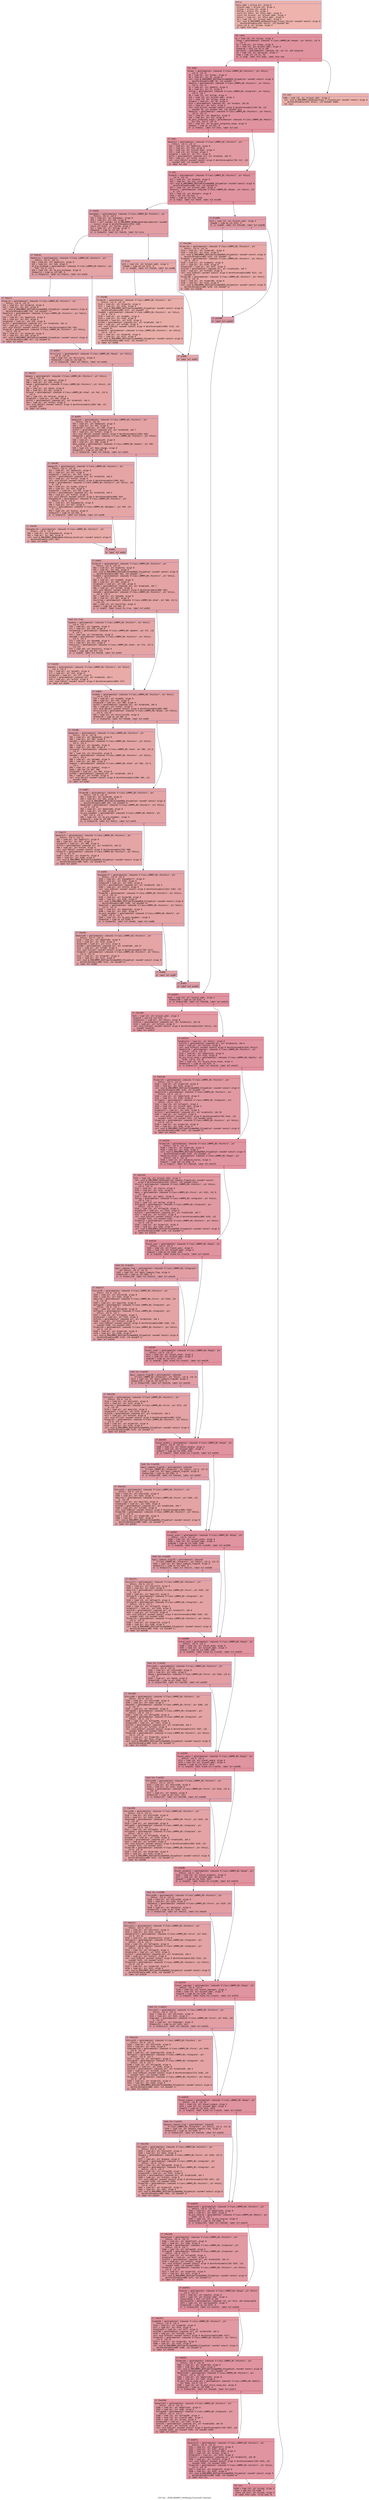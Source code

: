 digraph "CFG for '_ZN9LAMMPS_NS5Respa7recurseEi' function" {
	label="CFG for '_ZN9LAMMPS_NS5Respa7recurseEi' function";

	Node0x55d0c5588780 [shape=record,color="#3d50c3ff", style=filled, fillcolor="#d6524470" fontname="Courier",label="{entry:\l|  %this.addr = alloca ptr, align 8\l  %ilevel.addr = alloca i32, align 4\l  %iloop = alloca i32, align 4\l  %nflag = alloca i32, align 4\l  store ptr %this, ptr %this.addr, align 8\l  store i32 %ilevel, ptr %ilevel.addr, align 4\l  %this1 = load ptr, ptr %this.addr, align 8\l  %0 = load i32, ptr %ilevel.addr, align 4\l  call void @_ZN9LAMMPS_NS5Respa13copy_flevel_fEi(ptr noundef nonnull align 8\l... dereferenceable(424) %this1, i32 noundef %0)\l  store i32 0, ptr %iloop, align 4\l  br label %for.cond\l}"];
	Node0x55d0c5588780 -> Node0x55d0c5588e50[tooltip="entry -> for.cond\nProbability 100.00%" ];
	Node0x55d0c5588e50 [shape=record,color="#b70d28ff", style=filled, fillcolor="#b70d2870" fontname="Courier",label="{for.cond:\l|  %1 = load i32, ptr %iloop, align 4\l  %loop = getelementptr inbounds %\"class.LAMMPS_NS::Respa\", ptr %this1, i32 0,\l... i32 3\l  %2 = load ptr, ptr %loop, align 8\l  %3 = load i32, ptr %ilevel.addr, align 4\l  %idxprom = sext i32 %3 to i64\l  %arrayidx = getelementptr inbounds i32, ptr %2, i64 %idxprom\l  %4 = load i32, ptr %arrayidx, align 4\l  %cmp = icmp slt i32 %1, %4\l  br i1 %cmp, label %for.body, label %for.end\l|{<s0>T|<s1>F}}"];
	Node0x55d0c5588e50:s0 -> Node0x55d0c55894a0[tooltip="for.cond -> for.body\nProbability 96.88%" ];
	Node0x55d0c5588e50:s1 -> Node0x55d0c5589520[tooltip="for.cond -> for.end\nProbability 3.12%" ];
	Node0x55d0c55894a0 [shape=record,color="#b70d28ff", style=filled, fillcolor="#b70d2870" fontname="Courier",label="{for.body:\l|  %timer = getelementptr inbounds %\"class.LAMMPS_NS::Pointers\", ptr %this1,\l... i32 0, i32 15\l  %5 = load ptr, ptr %timer, align 8\l  %6 = load ptr, ptr %5, align 8\l  call void @_ZN9LAMMPS_NS5Timer5stampENS0_5ttypeE(ptr noundef nonnull align 8\l... dereferenceable(488) %6, i32 noundef -1)\l  %modify = getelementptr inbounds %\"class.LAMMPS_NS::Pointers\", ptr %this1,\l... i32 0, i32 12\l  %7 = load ptr, ptr %modify, align 8\l  %8 = load ptr, ptr %7, align 8\l  %vflag = getelementptr inbounds %\"class.LAMMPS_NS::Integrate\", ptr %this1,\l... i32 0, i32 2\l  %9 = load i32, ptr %vflag, align 4\l  %10 = load i32, ptr %ilevel.addr, align 4\l  %11 = load i32, ptr %iloop, align 4\l  %vtable = load ptr, ptr %8, align 8\l  %vfn = getelementptr inbounds ptr, ptr %vtable, i64 26\l  %12 = load ptr, ptr %vfn, align 8\l  call void %12(ptr noundef nonnull align 8 dereferenceable(720) %8, i32\l... noundef %9, i32 noundef %10, i32 noundef %11)\l  %modify2 = getelementptr inbounds %\"class.LAMMPS_NS::Pointers\", ptr %this1,\l... i32 0, i32 12\l  %13 = load ptr, ptr %modify2, align 8\l  %14 = load ptr, ptr %13, align 8\l  %n_post_integrate_respa = getelementptr inbounds %\"class.LAMMPS_NS::Modify\",\l... ptr %14, i32 0, i32 15\l  %15 = load i32, ptr %n_post_integrate_respa, align 8\l  %tobool = icmp ne i32 %15, 0\l  br i1 %tobool, label %if.then, label %if.end\l|{<s0>T|<s1>F}}"];
	Node0x55d0c55894a0:s0 -> Node0x55d0c558a560[tooltip="for.body -> if.then\nProbability 62.50%" ];
	Node0x55d0c55894a0:s1 -> Node0x55d0c558a5d0[tooltip="for.body -> if.end\nProbability 37.50%" ];
	Node0x55d0c558a560 [shape=record,color="#b70d28ff", style=filled, fillcolor="#bb1b2c70" fontname="Courier",label="{if.then:\l|  %modify3 = getelementptr inbounds %\"class.LAMMPS_NS::Pointers\", ptr\l... %this1, i32 0, i32 12\l  %16 = load ptr, ptr %modify3, align 8\l  %17 = load ptr, ptr %16, align 8\l  %18 = load i32, ptr %ilevel.addr, align 4\l  %19 = load i32, ptr %iloop, align 4\l  %vtable4 = load ptr, ptr %17, align 8\l  %vfn5 = getelementptr inbounds ptr, ptr %vtable4, i64 27\l  %20 = load ptr, ptr %vfn5, align 8\l  call void %20(ptr noundef nonnull align 8 dereferenceable(720) %17, i32\l... noundef %18, i32 noundef %19)\l  br label %if.end\l}"];
	Node0x55d0c558a560 -> Node0x55d0c558a5d0[tooltip="if.then -> if.end\nProbability 100.00%" ];
	Node0x55d0c558a5d0 [shape=record,color="#b70d28ff", style=filled, fillcolor="#b70d2870" fontname="Courier",label="{if.end:\l|  %timer6 = getelementptr inbounds %\"class.LAMMPS_NS::Pointers\", ptr %this1,\l... i32 0, i32 15\l  %21 = load ptr, ptr %timer6, align 8\l  %22 = load ptr, ptr %21, align 8\l  call void @_ZN9LAMMPS_NS5Timer5stampENS0_5ttypeE(ptr noundef nonnull align 8\l... dereferenceable(488) %22, i32 noundef 6)\l  %23 = load i32, ptr %ilevel.addr, align 4\l  %nlevels = getelementptr inbounds %\"class.LAMMPS_NS::Respa\", ptr %this1, i32\l... 0, i32 1\l  %24 = load i32, ptr %nlevels, align 8\l  %sub = sub nsw i32 %24, 1\l  %cmp7 = icmp eq i32 %23, %sub\l  br i1 %cmp7, label %if.then8, label %if.else98\l|{<s0>T|<s1>F}}"];
	Node0x55d0c558a5d0:s0 -> Node0x55d0c558b430[tooltip="if.end -> if.then8\nProbability 50.00%" ];
	Node0x55d0c558a5d0:s1 -> Node0x55d0c558b480[tooltip="if.end -> if.else98\nProbability 50.00%" ];
	Node0x55d0c558b430 [shape=record,color="#3d50c3ff", style=filled, fillcolor="#be242e70" fontname="Courier",label="{if.then8:\l|  %neighbor = getelementptr inbounds %\"class.LAMMPS_NS::Pointers\", ptr\l... %this1, i32 0, i32 8\l  %25 = load ptr, ptr %neighbor, align 8\l  %26 = load ptr, ptr %25, align 8\l  %call = call noundef i32 @_ZN9LAMMPS_NS8Neighbor6decideEv(ptr noundef\l... nonnull align 8 dereferenceable(1252) %26)\l  store i32 %call, ptr %nflag, align 4\l  %27 = load i32, ptr %nflag, align 4\l  %tobool9 = icmp ne i32 %27, 0\l  br i1 %tobool9, label %if.then10, label %if.else\l|{<s0>T|<s1>F}}"];
	Node0x55d0c558b430:s0 -> Node0x55d0c558bb30[tooltip="if.then8 -> if.then10\nProbability 62.50%" ];
	Node0x55d0c558b430:s1 -> Node0x55d0c558bb80[tooltip="if.then8 -> if.else\nProbability 37.50%" ];
	Node0x55d0c558bb30 [shape=record,color="#3d50c3ff", style=filled, fillcolor="#c32e3170" fontname="Courier",label="{if.then10:\l|  %modify11 = getelementptr inbounds %\"class.LAMMPS_NS::Pointers\", ptr\l... %this1, i32 0, i32 12\l  %28 = load ptr, ptr %modify11, align 8\l  %29 = load ptr, ptr %28, align 8\l  %n_pre_exchange = getelementptr inbounds %\"class.LAMMPS_NS::Modify\", ptr\l... %29, i32 0, i32 3\l  %30 = load i32, ptr %n_pre_exchange, align 8\l  %tobool12 = icmp ne i32 %30, 0\l  br i1 %tobool12, label %if.then13, label %if.end19\l|{<s0>T|<s1>F}}"];
	Node0x55d0c558bb30:s0 -> Node0x55d0c558c120[tooltip="if.then10 -> if.then13\nProbability 62.50%" ];
	Node0x55d0c558bb30:s1 -> Node0x55d0c558c1a0[tooltip="if.then10 -> if.end19\nProbability 37.50%" ];
	Node0x55d0c558c120 [shape=record,color="#3d50c3ff", style=filled, fillcolor="#c5333470" fontname="Courier",label="{if.then13:\l|  %timer14 = getelementptr inbounds %\"class.LAMMPS_NS::Pointers\", ptr\l... %this1, i32 0, i32 15\l  %31 = load ptr, ptr %timer14, align 8\l  %32 = load ptr, ptr %31, align 8\l  call void @_ZN9LAMMPS_NS5Timer5stampENS0_5ttypeE(ptr noundef nonnull align 8\l... dereferenceable(488) %32, i32 noundef -1)\l  %modify15 = getelementptr inbounds %\"class.LAMMPS_NS::Pointers\", ptr %this1,\l... i32 0, i32 12\l  %33 = load ptr, ptr %modify15, align 8\l  %34 = load ptr, ptr %33, align 8\l  %vtable16 = load ptr, ptr %34, align 8\l  %vfn17 = getelementptr inbounds ptr, ptr %vtable16, i64 11\l  %35 = load ptr, ptr %vfn17, align 8\l  call void %35(ptr noundef nonnull align 8 dereferenceable(720) %34)\l  %timer18 = getelementptr inbounds %\"class.LAMMPS_NS::Pointers\", ptr %this1,\l... i32 0, i32 15\l  %36 = load ptr, ptr %timer18, align 8\l  %37 = load ptr, ptr %36, align 8\l  call void @_ZN9LAMMPS_NS5Timer5stampENS0_5ttypeE(ptr noundef nonnull align 8\l... dereferenceable(488) %37, i32 noundef 6)\l  br label %if.end19\l}"];
	Node0x55d0c558c120 -> Node0x55d0c558c1a0[tooltip="if.then13 -> if.end19\nProbability 100.00%" ];
	Node0x55d0c558c1a0 [shape=record,color="#3d50c3ff", style=filled, fillcolor="#c32e3170" fontname="Courier",label="{if.end19:\l|  %triclinic = getelementptr inbounds %\"class.LAMMPS_NS::Respa\", ptr %this1,\l... i32 0, i32 19\l  %38 = load i32, ptr %triclinic, align 8\l  %tobool20 = icmp ne i32 %38, 0\l  br i1 %tobool20, label %if.then21, label %if.end24\l|{<s0>T|<s1>F}}"];
	Node0x55d0c558c1a0:s0 -> Node0x55d0c558d3f0[tooltip="if.end19 -> if.then21\nProbability 62.50%" ];
	Node0x55d0c558c1a0:s1 -> Node0x55d0c558d470[tooltip="if.end19 -> if.end24\nProbability 37.50%" ];
	Node0x55d0c558d3f0 [shape=record,color="#3d50c3ff", style=filled, fillcolor="#c5333470" fontname="Courier",label="{if.then21:\l|  %domain = getelementptr inbounds %\"class.LAMMPS_NS::Pointers\", ptr %this1,\l... i32 0, i32 10\l  %39 = load ptr, ptr %domain, align 8\l  %40 = load ptr, ptr %39, align 8\l  %atom = getelementptr inbounds %\"class.LAMMPS_NS::Pointers\", ptr %this1, i32\l... 0, i32 6\l  %41 = load ptr, ptr %atom, align 8\l  %42 = load ptr, ptr %41, align 8\l  %nlocal = getelementptr inbounds %\"class.LAMMPS_NS::Atom\", ptr %42, i32 0,\l... i32 4\l  %43 = load i32, ptr %nlocal, align 8\l  %vtable22 = load ptr, ptr %40, align 8\l  %vfn23 = getelementptr inbounds ptr, ptr %vtable22, i64 9\l  %44 = load ptr, ptr %vfn23, align 8\l  call void %44(ptr noundef nonnull align 8 dereferenceable(1200) %40, i32\l... noundef %43)\l  br label %if.end24\l}"];
	Node0x55d0c558d3f0 -> Node0x55d0c558d470[tooltip="if.then21 -> if.end24\nProbability 100.00%" ];
	Node0x55d0c558d470 [shape=record,color="#3d50c3ff", style=filled, fillcolor="#c32e3170" fontname="Courier",label="{if.end24:\l|  %domain25 = getelementptr inbounds %\"class.LAMMPS_NS::Pointers\", ptr\l... %this1, i32 0, i32 10\l  %45 = load ptr, ptr %domain25, align 8\l  %46 = load ptr, ptr %45, align 8\l  %vtable26 = load ptr, ptr %46, align 8\l  %vfn27 = getelementptr inbounds ptr, ptr %vtable26, i64 7\l  %47 = load ptr, ptr %vfn27, align 8\l  call void %47(ptr noundef nonnull align 8 dereferenceable(1200) %46)\l  %domain28 = getelementptr inbounds %\"class.LAMMPS_NS::Pointers\", ptr %this1,\l... i32 0, i32 10\l  %48 = load ptr, ptr %domain28, align 8\l  %49 = load ptr, ptr %48, align 8\l  %box_change = getelementptr inbounds %\"class.LAMMPS_NS::Domain\", ptr %49,\l... i32 0, i32 44\l  %50 = load i32, ptr %box_change, align 8\l  %tobool29 = icmp ne i32 %50, 0\l  br i1 %tobool29, label %if.then30, label %if.end41\l|{<s0>T|<s1>F}}"];
	Node0x55d0c558d470:s0 -> Node0x55d0c558ef40[tooltip="if.end24 -> if.then30\nProbability 62.50%" ];
	Node0x55d0c558d470:s1 -> Node0x55d0c558efc0[tooltip="if.end24 -> if.end41\nProbability 37.50%" ];
	Node0x55d0c558ef40 [shape=record,color="#3d50c3ff", style=filled, fillcolor="#c5333470" fontname="Courier",label="{if.then30:\l|  %domain31 = getelementptr inbounds %\"class.LAMMPS_NS::Pointers\", ptr\l... %this1, i32 0, i32 10\l  %51 = load ptr, ptr %domain31, align 8\l  %52 = load ptr, ptr %51, align 8\l  %vtable32 = load ptr, ptr %52, align 8\l  %vfn33 = getelementptr inbounds ptr, ptr %vtable32, i64 6\l  %53 = load ptr, ptr %vfn33, align 8\l  call void %53(ptr noundef nonnull align 8 dereferenceable(1200) %52)\l  %comm = getelementptr inbounds %\"class.LAMMPS_NS::Pointers\", ptr %this1, i32\l... 0, i32 9\l  %54 = load ptr, ptr %comm, align 8\l  %55 = load ptr, ptr %54, align 8\l  %vtable34 = load ptr, ptr %55, align 8\l  %vfn35 = getelementptr inbounds ptr, ptr %vtable34, i64 4\l  %56 = load ptr, ptr %vfn35, align 8\l  call void %56(ptr noundef nonnull align 8 dereferenceable(600) %55)\l  %neighbor36 = getelementptr inbounds %\"class.LAMMPS_NS::Pointers\", ptr\l... %this1, i32 0, i32 8\l  %57 = load ptr, ptr %neighbor36, align 8\l  %58 = load ptr, ptr %57, align 8\l  %style = getelementptr inbounds %\"class.LAMMPS_NS::Neighbor\", ptr %58, i32\l... 0, i32 1\l  %59 = load i32, ptr %style, align 8\l  %tobool37 = icmp ne i32 %59, 0\l  br i1 %tobool37, label %if.then38, label %if.end40\l|{<s0>T|<s1>F}}"];
	Node0x55d0c558ef40:s0 -> Node0x55d0c558fe70[tooltip="if.then30 -> if.then38\nProbability 62.50%" ];
	Node0x55d0c558ef40:s1 -> Node0x55d0c558fef0[tooltip="if.then30 -> if.end40\nProbability 37.50%" ];
	Node0x55d0c558fe70 [shape=record,color="#3d50c3ff", style=filled, fillcolor="#cc403a70" fontname="Courier",label="{if.then38:\l|  %neighbor39 = getelementptr inbounds %\"class.LAMMPS_NS::Pointers\", ptr\l... %this1, i32 0, i32 8\l  %60 = load ptr, ptr %neighbor39, align 8\l  %61 = load ptr, ptr %60, align 8\l  call void @_ZN9LAMMPS_NS8Neighbor10setup_binsEv(ptr noundef nonnull align 8\l... dereferenceable(1252) %61)\l  br label %if.end40\l}"];
	Node0x55d0c558fe70 -> Node0x55d0c558fef0[tooltip="if.then38 -> if.end40\nProbability 100.00%" ];
	Node0x55d0c558fef0 [shape=record,color="#3d50c3ff", style=filled, fillcolor="#c5333470" fontname="Courier",label="{if.end40:\l|  br label %if.end41\l}"];
	Node0x55d0c558fef0 -> Node0x55d0c558efc0[tooltip="if.end40 -> if.end41\nProbability 100.00%" ];
	Node0x55d0c558efc0 [shape=record,color="#3d50c3ff", style=filled, fillcolor="#c32e3170" fontname="Courier",label="{if.end41:\l|  %timer42 = getelementptr inbounds %\"class.LAMMPS_NS::Pointers\", ptr\l... %this1, i32 0, i32 15\l  %62 = load ptr, ptr %timer42, align 8\l  %63 = load ptr, ptr %62, align 8\l  call void @_ZN9LAMMPS_NS5Timer5stampENS0_5ttypeE(ptr noundef nonnull align 8\l... dereferenceable(488) %63, i32 noundef -1)\l  %comm43 = getelementptr inbounds %\"class.LAMMPS_NS::Pointers\", ptr %this1,\l... i32 0, i32 9\l  %64 = load ptr, ptr %comm43, align 8\l  %65 = load ptr, ptr %64, align 8\l  %vtable44 = load ptr, ptr %65, align 8\l  %vfn45 = getelementptr inbounds ptr, ptr %vtable44, i64 7\l  %66 = load ptr, ptr %vfn45, align 8\l  call void %66(ptr noundef nonnull align 8 dereferenceable(600) %65)\l  %atom46 = getelementptr inbounds %\"class.LAMMPS_NS::Pointers\", ptr %this1,\l... i32 0, i32 6\l  %67 = load ptr, ptr %atom46, align 8\l  %68 = load ptr, ptr %67, align 8\l  %sortfreq = getelementptr inbounds %\"class.LAMMPS_NS::Atom\", ptr %68, i32 0,\l... i32 221\l  %69 = load i32, ptr %sortfreq, align 8\l  %cmp47 = icmp sgt i32 %69, 0\l  br i1 %cmp47, label %land.lhs.true, label %if.end54\l|{<s0>T|<s1>F}}"];
	Node0x55d0c558efc0:s0 -> Node0x55d0c5590ff0[tooltip="if.end41 -> land.lhs.true\nProbability 62.50%" ];
	Node0x55d0c558efc0:s1 -> Node0x55d0c5591070[tooltip="if.end41 -> if.end54\nProbability 37.50%" ];
	Node0x55d0c5590ff0 [shape=record,color="#3d50c3ff", style=filled, fillcolor="#c5333470" fontname="Courier",label="{land.lhs.true:\l|  %update = getelementptr inbounds %\"class.LAMMPS_NS::Pointers\", ptr %this1,\l... i32 0, i32 7\l  %70 = load ptr, ptr %update, align 8\l  %71 = load ptr, ptr %70, align 8\l  %ntimestep = getelementptr inbounds %\"class.LAMMPS_NS::Update\", ptr %71, i32\l... 0, i32 4\l  %72 = load i64, ptr %ntimestep, align 8\l  %atom48 = getelementptr inbounds %\"class.LAMMPS_NS::Pointers\", ptr %this1,\l... i32 0, i32 6\l  %73 = load ptr, ptr %atom48, align 8\l  %74 = load ptr, ptr %73, align 8\l  %nextsort = getelementptr inbounds %\"class.LAMMPS_NS::Atom\", ptr %74, i32 0,\l... i32 222\l  %75 = load i64, ptr %nextsort, align 8\l  %cmp49 = icmp sge i64 %72, %75\l  br i1 %cmp49, label %if.then50, label %if.end54\l|{<s0>T|<s1>F}}"];
	Node0x55d0c5590ff0:s0 -> Node0x55d0c5591920[tooltip="land.lhs.true -> if.then50\nProbability 50.00%" ];
	Node0x55d0c5590ff0:s1 -> Node0x55d0c5591070[tooltip="land.lhs.true -> if.end54\nProbability 50.00%" ];
	Node0x55d0c5591920 [shape=record,color="#3d50c3ff", style=filled, fillcolor="#cc403a70" fontname="Courier",label="{if.then50:\l|  %atom51 = getelementptr inbounds %\"class.LAMMPS_NS::Pointers\", ptr %this1,\l... i32 0, i32 6\l  %76 = load ptr, ptr %atom51, align 8\l  %77 = load ptr, ptr %76, align 8\l  %vtable52 = load ptr, ptr %77, align 8\l  %vfn53 = getelementptr inbounds ptr, ptr %vtable52, i64 5\l  %78 = load ptr, ptr %vfn53, align 8\l  call void %78(ptr noundef nonnull align 8 dereferenceable(1856) %77)\l  br label %if.end54\l}"];
	Node0x55d0c5591920 -> Node0x55d0c5591070[tooltip="if.then50 -> if.end54\nProbability 100.00%" ];
	Node0x55d0c5591070 [shape=record,color="#3d50c3ff", style=filled, fillcolor="#c32e3170" fontname="Courier",label="{if.end54:\l|  %comm55 = getelementptr inbounds %\"class.LAMMPS_NS::Pointers\", ptr %this1,\l... i32 0, i32 9\l  %79 = load ptr, ptr %comm55, align 8\l  %80 = load ptr, ptr %79, align 8\l  %vtable56 = load ptr, ptr %80, align 8\l  %vfn57 = getelementptr inbounds ptr, ptr %vtable56, i64 8\l  %81 = load ptr, ptr %vfn57, align 8\l  call void %81(ptr noundef nonnull align 8 dereferenceable(600) %80)\l  %triclinic58 = getelementptr inbounds %\"class.LAMMPS_NS::Respa\", ptr %this1,\l... i32 0, i32 19\l  %82 = load i32, ptr %triclinic58, align 8\l  %tobool59 = icmp ne i32 %82, 0\l  br i1 %tobool59, label %if.then60, label %if.end67\l|{<s0>T|<s1>F}}"];
	Node0x55d0c5591070:s0 -> Node0x55d0c5592cb0[tooltip="if.end54 -> if.then60\nProbability 62.50%" ];
	Node0x55d0c5591070:s1 -> Node0x55d0c5592d30[tooltip="if.end54 -> if.end67\nProbability 37.50%" ];
	Node0x55d0c5592cb0 [shape=record,color="#3d50c3ff", style=filled, fillcolor="#c5333470" fontname="Courier",label="{if.then60:\l|  %domain61 = getelementptr inbounds %\"class.LAMMPS_NS::Pointers\", ptr\l... %this1, i32 0, i32 10\l  %83 = load ptr, ptr %domain61, align 8\l  %84 = load ptr, ptr %83, align 8\l  %atom62 = getelementptr inbounds %\"class.LAMMPS_NS::Pointers\", ptr %this1,\l... i32 0, i32 6\l  %85 = load ptr, ptr %atom62, align 8\l  %86 = load ptr, ptr %85, align 8\l  %nlocal63 = getelementptr inbounds %\"class.LAMMPS_NS::Atom\", ptr %86, i32 0,\l... i32 4\l  %87 = load i32, ptr %nlocal63, align 8\l  %atom64 = getelementptr inbounds %\"class.LAMMPS_NS::Pointers\", ptr %this1,\l... i32 0, i32 6\l  %88 = load ptr, ptr %atom64, align 8\l  %89 = load ptr, ptr %88, align 8\l  %nghost = getelementptr inbounds %\"class.LAMMPS_NS::Atom\", ptr %89, i32 0,\l... i32 5\l  %90 = load i32, ptr %nghost, align 4\l  %add = add nsw i32 %87, %90\l  %vtable65 = load ptr, ptr %84, align 8\l  %vfn66 = getelementptr inbounds ptr, ptr %vtable65, i64 8\l  %91 = load ptr, ptr %vfn66, align 8\l  call void %91(ptr noundef nonnull align 8 dereferenceable(1200) %84, i32\l... noundef %add)\l  br label %if.end67\l}"];
	Node0x55d0c5592cb0 -> Node0x55d0c5592d30[tooltip="if.then60 -> if.end67\nProbability 100.00%" ];
	Node0x55d0c5592d30 [shape=record,color="#3d50c3ff", style=filled, fillcolor="#c32e3170" fontname="Courier",label="{if.end67:\l|  %timer68 = getelementptr inbounds %\"class.LAMMPS_NS::Pointers\", ptr\l... %this1, i32 0, i32 15\l  %92 = load ptr, ptr %timer68, align 8\l  %93 = load ptr, ptr %92, align 8\l  call void @_ZN9LAMMPS_NS5Timer5stampENS0_5ttypeE(ptr noundef nonnull align 8\l... dereferenceable(488) %93, i32 noundef 5)\l  %modify69 = getelementptr inbounds %\"class.LAMMPS_NS::Pointers\", ptr %this1,\l... i32 0, i32 12\l  %94 = load ptr, ptr %modify69, align 8\l  %95 = load ptr, ptr %94, align 8\l  %n_pre_neighbor = getelementptr inbounds %\"class.LAMMPS_NS::Modify\", ptr\l... %95, i32 0, i32 4\l  %96 = load i32, ptr %n_pre_neighbor, align 4\l  %tobool70 = icmp ne i32 %96, 0\l  br i1 %tobool70, label %if.then71, label %if.end76\l|{<s0>T|<s1>F}}"];
	Node0x55d0c5592d30:s0 -> Node0x55d0c558e3f0[tooltip="if.end67 -> if.then71\nProbability 62.50%" ];
	Node0x55d0c5592d30:s1 -> Node0x55d0c558e470[tooltip="if.end67 -> if.end76\nProbability 37.50%" ];
	Node0x55d0c558e3f0 [shape=record,color="#3d50c3ff", style=filled, fillcolor="#c5333470" fontname="Courier",label="{if.then71:\l|  %modify72 = getelementptr inbounds %\"class.LAMMPS_NS::Pointers\", ptr\l... %this1, i32 0, i32 12\l  %97 = load ptr, ptr %modify72, align 8\l  %98 = load ptr, ptr %97, align 8\l  %vtable73 = load ptr, ptr %98, align 8\l  %vfn74 = getelementptr inbounds ptr, ptr %vtable73, i64 12\l  %99 = load ptr, ptr %vfn74, align 8\l  call void %99(ptr noundef nonnull align 8 dereferenceable(720) %98)\l  %timer75 = getelementptr inbounds %\"class.LAMMPS_NS::Pointers\", ptr %this1,\l... i32 0, i32 15\l  %100 = load ptr, ptr %timer75, align 8\l  %101 = load ptr, ptr %100, align 8\l  call void @_ZN9LAMMPS_NS5Timer5stampENS0_5ttypeE(ptr noundef nonnull align 8\l... dereferenceable(488) %101, i32 noundef 6)\l  br label %if.end76\l}"];
	Node0x55d0c558e3f0 -> Node0x55d0c558e470[tooltip="if.then71 -> if.end76\nProbability 100.00%" ];
	Node0x55d0c558e470 [shape=record,color="#3d50c3ff", style=filled, fillcolor="#c32e3170" fontname="Courier",label="{if.end76:\l|  %neighbor77 = getelementptr inbounds %\"class.LAMMPS_NS::Pointers\", ptr\l... %this1, i32 0, i32 8\l  %102 = load ptr, ptr %neighbor77, align 8\l  %103 = load ptr, ptr %102, align 8\l  %vtable78 = load ptr, ptr %103, align 8\l  %vfn79 = getelementptr inbounds ptr, ptr %vtable78, i64 4\l  %104 = load ptr, ptr %vfn79, align 8\l  call void %104(ptr noundef nonnull align 8 dereferenceable(1252) %103, i32\l... noundef 1)\l  %timer80 = getelementptr inbounds %\"class.LAMMPS_NS::Pointers\", ptr %this1,\l... i32 0, i32 15\l  %105 = load ptr, ptr %timer80, align 8\l  %106 = load ptr, ptr %105, align 8\l  call void @_ZN9LAMMPS_NS5Timer5stampENS0_5ttypeE(ptr noundef nonnull align 8\l... dereferenceable(488) %106, i32 noundef 4)\l  %modify81 = getelementptr inbounds %\"class.LAMMPS_NS::Pointers\", ptr %this1,\l... i32 0, i32 12\l  %107 = load ptr, ptr %modify81, align 8\l  %108 = load ptr, ptr %107, align 8\l  %n_post_neighbor = getelementptr inbounds %\"class.LAMMPS_NS::Modify\", ptr\l... %108, i32 0, i32 5\l  %109 = load i32, ptr %n_post_neighbor, align 8\l  %tobool82 = icmp ne i32 %109, 0\l  br i1 %tobool82, label %if.then83, label %if.end88\l|{<s0>T|<s1>F}}"];
	Node0x55d0c558e470:s0 -> Node0x55d0c5595ff0[tooltip="if.end76 -> if.then83\nProbability 62.50%" ];
	Node0x55d0c558e470:s1 -> Node0x55d0c5596070[tooltip="if.end76 -> if.end88\nProbability 37.50%" ];
	Node0x55d0c5595ff0 [shape=record,color="#3d50c3ff", style=filled, fillcolor="#c5333470" fontname="Courier",label="{if.then83:\l|  %modify84 = getelementptr inbounds %\"class.LAMMPS_NS::Pointers\", ptr\l... %this1, i32 0, i32 12\l  %110 = load ptr, ptr %modify84, align 8\l  %111 = load ptr, ptr %110, align 8\l  %vtable85 = load ptr, ptr %111, align 8\l  %vfn86 = getelementptr inbounds ptr, ptr %vtable85, i64 13\l  %112 = load ptr, ptr %vfn86, align 8\l  call void %112(ptr noundef nonnull align 8 dereferenceable(720) %111)\l  %timer87 = getelementptr inbounds %\"class.LAMMPS_NS::Pointers\", ptr %this1,\l... i32 0, i32 15\l  %113 = load ptr, ptr %timer87, align 8\l  %114 = load ptr, ptr %113, align 8\l  call void @_ZN9LAMMPS_NS5Timer5stampENS0_5ttypeE(ptr noundef nonnull align 8\l... dereferenceable(488) %114, i32 noundef 6)\l  br label %if.end88\l}"];
	Node0x55d0c5595ff0 -> Node0x55d0c5596070[tooltip="if.then83 -> if.end88\nProbability 100.00%" ];
	Node0x55d0c5596070 [shape=record,color="#3d50c3ff", style=filled, fillcolor="#c32e3170" fontname="Courier",label="{if.end88:\l|  br label %if.end97\l}"];
	Node0x55d0c5596070 -> Node0x55d0c5596a60[tooltip="if.end88 -> if.end97\nProbability 100.00%" ];
	Node0x55d0c558bb80 [shape=record,color="#3d50c3ff", style=filled, fillcolor="#ca3b3770" fontname="Courier",label="{if.else:\l|  %115 = load i32, ptr %ilevel.addr, align 4\l  %cmp89 = icmp eq i32 %115, 0\l  br i1 %cmp89, label %if.then90, label %if.end96\l|{<s0>T|<s1>F}}"];
	Node0x55d0c558bb80:s0 -> Node0x55d0c5596c30[tooltip="if.else -> if.then90\nProbability 37.50%" ];
	Node0x55d0c558bb80:s1 -> Node0x55d0c5596c80[tooltip="if.else -> if.end96\nProbability 62.50%" ];
	Node0x55d0c5596c30 [shape=record,color="#3d50c3ff", style=filled, fillcolor="#d0473d70" fontname="Courier",label="{if.then90:\l|  %timer91 = getelementptr inbounds %\"class.LAMMPS_NS::Pointers\", ptr\l... %this1, i32 0, i32 15\l  %116 = load ptr, ptr %timer91, align 8\l  %117 = load ptr, ptr %116, align 8\l  call void @_ZN9LAMMPS_NS5Timer5stampENS0_5ttypeE(ptr noundef nonnull align 8\l... dereferenceable(488) %117, i32 noundef -1)\l  %comm92 = getelementptr inbounds %\"class.LAMMPS_NS::Pointers\", ptr %this1,\l... i32 0, i32 9\l  %118 = load ptr, ptr %comm92, align 8\l  %119 = load ptr, ptr %118, align 8\l  %vtable93 = load ptr, ptr %119, align 8\l  %vfn94 = getelementptr inbounds ptr, ptr %vtable93, i64 5\l  %120 = load ptr, ptr %vfn94, align 8\l  call void %120(ptr noundef nonnull align 8 dereferenceable(600) %119, i32\l... noundef 0)\l  %timer95 = getelementptr inbounds %\"class.LAMMPS_NS::Pointers\", ptr %this1,\l... i32 0, i32 15\l  %121 = load ptr, ptr %timer95, align 8\l  %122 = load ptr, ptr %121, align 8\l  call void @_ZN9LAMMPS_NS5Timer5stampENS0_5ttypeE(ptr noundef nonnull align 8\l... dereferenceable(488) %122, i32 noundef 5)\l  br label %if.end96\l}"];
	Node0x55d0c5596c30 -> Node0x55d0c5596c80[tooltip="if.then90 -> if.end96\nProbability 100.00%" ];
	Node0x55d0c5596c80 [shape=record,color="#3d50c3ff", style=filled, fillcolor="#ca3b3770" fontname="Courier",label="{if.end96:\l|  br label %if.end97\l}"];
	Node0x55d0c5596c80 -> Node0x55d0c5596a60[tooltip="if.end96 -> if.end97\nProbability 100.00%" ];
	Node0x55d0c5596a60 [shape=record,color="#3d50c3ff", style=filled, fillcolor="#be242e70" fontname="Courier",label="{if.end97:\l|  br label %if.end107\l}"];
	Node0x55d0c5596a60 -> Node0x55d0c55979d0[tooltip="if.end97 -> if.end107\nProbability 100.00%" ];
	Node0x55d0c558b480 [shape=record,color="#3d50c3ff", style=filled, fillcolor="#be242e70" fontname="Courier",label="{if.else98:\l|  %123 = load i32, ptr %ilevel.addr, align 4\l  %cmp99 = icmp eq i32 %123, 0\l  br i1 %cmp99, label %if.then100, label %if.end106\l|{<s0>T|<s1>F}}"];
	Node0x55d0c558b480:s0 -> Node0x55d0c5597ba0[tooltip="if.else98 -> if.then100\nProbability 37.50%" ];
	Node0x55d0c558b480:s1 -> Node0x55d0c5597bf0[tooltip="if.else98 -> if.end106\nProbability 62.50%" ];
	Node0x55d0c5597ba0 [shape=record,color="#3d50c3ff", style=filled, fillcolor="#ca3b3770" fontname="Courier",label="{if.then100:\l|  %timer101 = getelementptr inbounds %\"class.LAMMPS_NS::Pointers\", ptr\l... %this1, i32 0, i32 15\l  %124 = load ptr, ptr %timer101, align 8\l  %125 = load ptr, ptr %124, align 8\l  call void @_ZN9LAMMPS_NS5Timer5stampENS0_5ttypeE(ptr noundef nonnull align 8\l... dereferenceable(488) %125, i32 noundef -1)\l  %comm102 = getelementptr inbounds %\"class.LAMMPS_NS::Pointers\", ptr %this1,\l... i32 0, i32 9\l  %126 = load ptr, ptr %comm102, align 8\l  %127 = load ptr, ptr %126, align 8\l  %vtable103 = load ptr, ptr %127, align 8\l  %vfn104 = getelementptr inbounds ptr, ptr %vtable103, i64 5\l  %128 = load ptr, ptr %vfn104, align 8\l  call void %128(ptr noundef nonnull align 8 dereferenceable(600) %127, i32\l... noundef 0)\l  %timer105 = getelementptr inbounds %\"class.LAMMPS_NS::Pointers\", ptr %this1,\l... i32 0, i32 15\l  %129 = load ptr, ptr %timer105, align 8\l  %130 = load ptr, ptr %129, align 8\l  call void @_ZN9LAMMPS_NS5Timer5stampENS0_5ttypeE(ptr noundef nonnull align 8\l... dereferenceable(488) %130, i32 noundef 5)\l  br label %if.end106\l}"];
	Node0x55d0c5597ba0 -> Node0x55d0c5597bf0[tooltip="if.then100 -> if.end106\nProbability 100.00%" ];
	Node0x55d0c5597bf0 [shape=record,color="#3d50c3ff", style=filled, fillcolor="#be242e70" fontname="Courier",label="{if.end106:\l|  br label %if.end107\l}"];
	Node0x55d0c5597bf0 -> Node0x55d0c55979d0[tooltip="if.end106 -> if.end107\nProbability 100.00%" ];
	Node0x55d0c55979d0 [shape=record,color="#b70d28ff", style=filled, fillcolor="#b70d2870" fontname="Courier",label="{if.end107:\l|  %131 = load i32, ptr %ilevel.addr, align 4\l  %tobool108 = icmp ne i32 %131, 0\l  br i1 %tobool108, label %if.then109, label %if.end113\l|{<s0>T|<s1>F}}"];
	Node0x55d0c55979d0:s0 -> Node0x55d0c5598a70[tooltip="if.end107 -> if.then109\nProbability 62.50%" ];
	Node0x55d0c55979d0:s1 -> Node0x55d0c5598ac0[tooltip="if.end107 -> if.end113\nProbability 37.50%" ];
	Node0x55d0c5598a70 [shape=record,color="#b70d28ff", style=filled, fillcolor="#bb1b2c70" fontname="Courier",label="{if.then109:\l|  %132 = load i32, ptr %ilevel.addr, align 4\l  %sub110 = sub nsw i32 %132, 1\l  %vtable111 = load ptr, ptr %this1, align 8\l  %vfn112 = getelementptr inbounds ptr, ptr %vtable111, i64 10\l  %133 = load ptr, ptr %vfn112, align 8\l  call void %133(ptr noundef nonnull align 8 dereferenceable(424) %this1, i32\l... noundef %sub110)\l  br label %if.end113\l}"];
	Node0x55d0c5598a70 -> Node0x55d0c5598ac0[tooltip="if.then109 -> if.end113\nProbability 100.00%" ];
	Node0x55d0c5598ac0 [shape=record,color="#b70d28ff", style=filled, fillcolor="#b70d2870" fontname="Courier",label="{if.end113:\l|  %vtable114 = load ptr, ptr %this1, align 8\l  %vfn115 = getelementptr inbounds ptr, ptr %vtable114, i64 6\l  %134 = load ptr, ptr %vfn115, align 8\l  call void %134(ptr noundef nonnull align 8 dereferenceable(424) %this1)\l  %modify116 = getelementptr inbounds %\"class.LAMMPS_NS::Pointers\", ptr\l... %this1, i32 0, i32 12\l  %135 = load ptr, ptr %modify116, align 8\l  %136 = load ptr, ptr %135, align 8\l  %n_pre_force_respa = getelementptr inbounds %\"class.LAMMPS_NS::Modify\", ptr\l... %136, i32 0, i32 16\l  %137 = load i32, ptr %n_pre_force_respa, align 4\l  %tobool117 = icmp ne i32 %137, 0\l  br i1 %tobool117, label %if.then118, label %if.end125\l|{<s0>T|<s1>F}}"];
	Node0x55d0c5598ac0:s0 -> Node0x55d0c55997d0[tooltip="if.end113 -> if.then118\nProbability 62.50%" ];
	Node0x55d0c5598ac0:s1 -> Node0x55d0c5599820[tooltip="if.end113 -> if.end125\nProbability 37.50%" ];
	Node0x55d0c55997d0 [shape=record,color="#b70d28ff", style=filled, fillcolor="#bb1b2c70" fontname="Courier",label="{if.then118:\l|  %timer119 = getelementptr inbounds %\"class.LAMMPS_NS::Pointers\", ptr\l... %this1, i32 0, i32 15\l  %138 = load ptr, ptr %timer119, align 8\l  %139 = load ptr, ptr %138, align 8\l  call void @_ZN9LAMMPS_NS5Timer5stampENS0_5ttypeE(ptr noundef nonnull align 8\l... dereferenceable(488) %139, i32 noundef -1)\l  %modify120 = getelementptr inbounds %\"class.LAMMPS_NS::Pointers\", ptr\l... %this1, i32 0, i32 12\l  %140 = load ptr, ptr %modify120, align 8\l  %141 = load ptr, ptr %140, align 8\l  %vflag121 = getelementptr inbounds %\"class.LAMMPS_NS::Integrate\", ptr\l... %this1, i32 0, i32 2\l  %142 = load i32, ptr %vflag121, align 4\l  %143 = load i32, ptr %ilevel.addr, align 4\l  %144 = load i32, ptr %iloop, align 4\l  %vtable122 = load ptr, ptr %141, align 8\l  %vfn123 = getelementptr inbounds ptr, ptr %vtable122, i64 28\l  %145 = load ptr, ptr %vfn123, align 8\l  call void %145(ptr noundef nonnull align 8 dereferenceable(720) %141, i32\l... noundef %142, i32 noundef %143, i32 noundef %144)\l  %timer124 = getelementptr inbounds %\"class.LAMMPS_NS::Pointers\", ptr %this1,\l... i32 0, i32 15\l  %146 = load ptr, ptr %timer124, align 8\l  %147 = load ptr, ptr %146, align 8\l  call void @_ZN9LAMMPS_NS5Timer5stampENS0_5ttypeE(ptr noundef nonnull align 8\l... dereferenceable(488) %147, i32 noundef 6)\l  br label %if.end125\l}"];
	Node0x55d0c55997d0 -> Node0x55d0c5599820[tooltip="if.then118 -> if.end125\nProbability 100.00%" ];
	Node0x55d0c5599820 [shape=record,color="#b70d28ff", style=filled, fillcolor="#b70d2870" fontname="Courier",label="{if.end125:\l|  %timer126 = getelementptr inbounds %\"class.LAMMPS_NS::Pointers\", ptr\l... %this1, i32 0, i32 15\l  %148 = load ptr, ptr %timer126, align 8\l  %149 = load ptr, ptr %148, align 8\l  call void @_ZN9LAMMPS_NS5Timer5stampENS0_5ttypeE(ptr noundef nonnull align 8\l... dereferenceable(488) %149, i32 noundef -1)\l  %nhybrid_styles = getelementptr inbounds %\"class.LAMMPS_NS::Respa\", ptr\l... %this1, i32 0, i32 14\l  %150 = load i32, ptr %nhybrid_styles, align 4\l  %cmp127 = icmp sgt i32 %150, 0\l  br i1 %cmp127, label %if.then128, label %if.end133\l|{<s0>T|<s1>F}}"];
	Node0x55d0c5599820:s0 -> Node0x55d0c559acb0[tooltip="if.end125 -> if.then128\nProbability 62.50%" ];
	Node0x55d0c5599820:s1 -> Node0x55d0c559ad00[tooltip="if.end125 -> if.end133\nProbability 37.50%" ];
	Node0x55d0c559acb0 [shape=record,color="#b70d28ff", style=filled, fillcolor="#bb1b2c70" fontname="Courier",label="{if.then128:\l|  %151 = load i32, ptr %ilevel.addr, align 4\l  call void @_ZN9LAMMPS_NS5Respa17set_compute_flagsEi(ptr noundef nonnull\l... align 8 dereferenceable(424) %this1, i32 noundef %151)\l  %force = getelementptr inbounds %\"class.LAMMPS_NS::Pointers\", ptr %this1,\l... i32 0, i32 11\l  %152 = load ptr, ptr %force, align 8\l  %153 = load ptr, ptr %152, align 8\l  %pair = getelementptr inbounds %\"class.LAMMPS_NS::Force\", ptr %153, i32 0,\l... i32 24\l  %154 = load ptr, ptr %pair, align 8\l  %eflag = getelementptr inbounds %\"class.LAMMPS_NS::Integrate\", ptr %this1,\l... i32 0, i32 1\l  %155 = load i32, ptr %eflag, align 8\l  %vflag129 = getelementptr inbounds %\"class.LAMMPS_NS::Integrate\", ptr\l... %this1, i32 0, i32 2\l  %156 = load i32, ptr %vflag129, align 4\l  %vtable130 = load ptr, ptr %154, align 8\l  %vfn131 = getelementptr inbounds ptr, ptr %vtable130, i64 5\l  %157 = load ptr, ptr %vfn131, align 8\l  call void %157(ptr noundef nonnull align 8 dereferenceable(908) %154, i32\l... noundef %155, i32 noundef %156)\l  %timer132 = getelementptr inbounds %\"class.LAMMPS_NS::Pointers\", ptr %this1,\l... i32 0, i32 15\l  %158 = load ptr, ptr %timer132, align 8\l  %159 = load ptr, ptr %158, align 8\l  call void @_ZN9LAMMPS_NS5Timer5stampENS0_5ttypeE(ptr noundef nonnull align 8\l... dereferenceable(488) %159, i32 noundef 1)\l  br label %if.end133\l}"];
	Node0x55d0c559acb0 -> Node0x55d0c559ad00[tooltip="if.then128 -> if.end133\nProbability 100.00%" ];
	Node0x55d0c559ad00 [shape=record,color="#b70d28ff", style=filled, fillcolor="#b70d2870" fontname="Courier",label="{if.end133:\l|  %level_pair = getelementptr inbounds %\"class.LAMMPS_NS::Respa\", ptr\l... %this1, i32 0, i32 9\l  %160 = load i32, ptr %level_pair, align 8\l  %161 = load i32, ptr %ilevel.addr, align 4\l  %cmp134 = icmp eq i32 %160, %161\l  br i1 %cmp134, label %land.lhs.true135, label %if.end145\l|{<s0>T|<s1>F}}"];
	Node0x55d0c559ad00:s0 -> Node0x55d0c559bed0[tooltip="if.end133 -> land.lhs.true135\nProbability 50.00%" ];
	Node0x55d0c559ad00:s1 -> Node0x55d0c559bf50[tooltip="if.end133 -> if.end145\nProbability 50.00%" ];
	Node0x55d0c559bed0 [shape=record,color="#3d50c3ff", style=filled, fillcolor="#be242e70" fontname="Courier",label="{land.lhs.true135:\l|  %pair_compute_flag = getelementptr inbounds %\"class.LAMMPS_NS::Integrate\",\l... ptr %this1, i32 0, i32 15\l  %162 = load i32, ptr %pair_compute_flag, align 8\l  %tobool136 = icmp ne i32 %162, 0\l  br i1 %tobool136, label %if.then137, label %if.end145\l|{<s0>T|<s1>F}}"];
	Node0x55d0c559bed0:s0 -> Node0x55d0c559c310[tooltip="land.lhs.true135 -> if.then137\nProbability 62.50%" ];
	Node0x55d0c559bed0:s1 -> Node0x55d0c559bf50[tooltip="land.lhs.true135 -> if.end145\nProbability 37.50%" ];
	Node0x55d0c559c310 [shape=record,color="#3d50c3ff", style=filled, fillcolor="#c32e3170" fontname="Courier",label="{if.then137:\l|  %force138 = getelementptr inbounds %\"class.LAMMPS_NS::Pointers\", ptr\l... %this1, i32 0, i32 11\l  %163 = load ptr, ptr %force138, align 8\l  %164 = load ptr, ptr %163, align 8\l  %pair139 = getelementptr inbounds %\"class.LAMMPS_NS::Force\", ptr %164, i32\l... 0, i32 24\l  %165 = load ptr, ptr %pair139, align 8\l  %eflag140 = getelementptr inbounds %\"class.LAMMPS_NS::Integrate\", ptr\l... %this1, i32 0, i32 1\l  %166 = load i32, ptr %eflag140, align 8\l  %vflag141 = getelementptr inbounds %\"class.LAMMPS_NS::Integrate\", ptr\l... %this1, i32 0, i32 2\l  %167 = load i32, ptr %vflag141, align 4\l  %vtable142 = load ptr, ptr %165, align 8\l  %vfn143 = getelementptr inbounds ptr, ptr %vtable142, i64 5\l  %168 = load ptr, ptr %vfn143, align 8\l  call void %168(ptr noundef nonnull align 8 dereferenceable(908) %165, i32\l... noundef %166, i32 noundef %167)\l  %timer144 = getelementptr inbounds %\"class.LAMMPS_NS::Pointers\", ptr %this1,\l... i32 0, i32 15\l  %169 = load ptr, ptr %timer144, align 8\l  %170 = load ptr, ptr %169, align 8\l  call void @_ZN9LAMMPS_NS5Timer5stampENS0_5ttypeE(ptr noundef nonnull align 8\l... dereferenceable(488) %170, i32 noundef 1)\l  br label %if.end145\l}"];
	Node0x55d0c559c310 -> Node0x55d0c559bf50[tooltip="if.then137 -> if.end145\nProbability 100.00%" ];
	Node0x55d0c559bf50 [shape=record,color="#b70d28ff", style=filled, fillcolor="#b70d2870" fontname="Courier",label="{if.end145:\l|  %level_inner = getelementptr inbounds %\"class.LAMMPS_NS::Respa\", ptr\l... %this1, i32 0, i32 11\l  %171 = load i32, ptr %level_inner, align 8\l  %172 = load i32, ptr %ilevel.addr, align 4\l  %cmp146 = icmp eq i32 %171, %172\l  br i1 %cmp146, label %land.lhs.true147, label %if.end156\l|{<s0>T|<s1>F}}"];
	Node0x55d0c559bf50:s0 -> Node0x55d0c5592af0[tooltip="if.end145 -> land.lhs.true147\nProbability 50.00%" ];
	Node0x55d0c559bf50:s1 -> Node0x55d0c5592b70[tooltip="if.end145 -> if.end156\nProbability 50.00%" ];
	Node0x55d0c5592af0 [shape=record,color="#3d50c3ff", style=filled, fillcolor="#be242e70" fontname="Courier",label="{land.lhs.true147:\l|  %pair_compute_flag148 = getelementptr inbounds\l... %\"class.LAMMPS_NS::Integrate\", ptr %this1, i32 0, i32 15\l  %173 = load i32, ptr %pair_compute_flag148, align 8\l  %tobool149 = icmp ne i32 %173, 0\l  br i1 %tobool149, label %if.then150, label %if.end156\l|{<s0>T|<s1>F}}"];
	Node0x55d0c5592af0:s0 -> Node0x55d0c559e2b0[tooltip="land.lhs.true147 -> if.then150\nProbability 62.50%" ];
	Node0x55d0c5592af0:s1 -> Node0x55d0c5592b70[tooltip="land.lhs.true147 -> if.end156\nProbability 37.50%" ];
	Node0x55d0c559e2b0 [shape=record,color="#3d50c3ff", style=filled, fillcolor="#c32e3170" fontname="Courier",label="{if.then150:\l|  %force151 = getelementptr inbounds %\"class.LAMMPS_NS::Pointers\", ptr\l... %this1, i32 0, i32 11\l  %174 = load ptr, ptr %force151, align 8\l  %175 = load ptr, ptr %174, align 8\l  %pair152 = getelementptr inbounds %\"class.LAMMPS_NS::Force\", ptr %175, i32\l... 0, i32 24\l  %176 = load ptr, ptr %pair152, align 8\l  %vtable153 = load ptr, ptr %176, align 8\l  %vfn154 = getelementptr inbounds ptr, ptr %vtable153, i64 6\l  %177 = load ptr, ptr %vfn154, align 8\l  call void %177(ptr noundef nonnull align 8 dereferenceable(908) %176)\l  %timer155 = getelementptr inbounds %\"class.LAMMPS_NS::Pointers\", ptr %this1,\l... i32 0, i32 15\l  %178 = load ptr, ptr %timer155, align 8\l  %179 = load ptr, ptr %178, align 8\l  call void @_ZN9LAMMPS_NS5Timer5stampENS0_5ttypeE(ptr noundef nonnull align 8\l... dereferenceable(488) %179, i32 noundef 1)\l  br label %if.end156\l}"];
	Node0x55d0c559e2b0 -> Node0x55d0c5592b70[tooltip="if.then150 -> if.end156\nProbability 100.00%" ];
	Node0x55d0c5592b70 [shape=record,color="#b70d28ff", style=filled, fillcolor="#b70d2870" fontname="Courier",label="{if.end156:\l|  %level_middle = getelementptr inbounds %\"class.LAMMPS_NS::Respa\", ptr\l... %this1, i32 0, i32 12\l  %180 = load i32, ptr %level_middle, align 4\l  %181 = load i32, ptr %ilevel.addr, align 4\l  %cmp157 = icmp eq i32 %180, %181\l  br i1 %cmp157, label %land.lhs.true158, label %if.end167\l|{<s0>T|<s1>F}}"];
	Node0x55d0c5592b70:s0 -> Node0x55d0c559efc0[tooltip="if.end156 -> land.lhs.true158\nProbability 50.00%" ];
	Node0x55d0c5592b70:s1 -> Node0x55d0c559f040[tooltip="if.end156 -> if.end167\nProbability 50.00%" ];
	Node0x55d0c559efc0 [shape=record,color="#3d50c3ff", style=filled, fillcolor="#be242e70" fontname="Courier",label="{land.lhs.true158:\l|  %pair_compute_flag159 = getelementptr inbounds\l... %\"class.LAMMPS_NS::Integrate\", ptr %this1, i32 0, i32 15\l  %182 = load i32, ptr %pair_compute_flag159, align 8\l  %tobool160 = icmp ne i32 %182, 0\l  br i1 %tobool160, label %if.then161, label %if.end167\l|{<s0>T|<s1>F}}"];
	Node0x55d0c559efc0:s0 -> Node0x55d0c559f400[tooltip="land.lhs.true158 -> if.then161\nProbability 62.50%" ];
	Node0x55d0c559efc0:s1 -> Node0x55d0c559f040[tooltip="land.lhs.true158 -> if.end167\nProbability 37.50%" ];
	Node0x55d0c559f400 [shape=record,color="#3d50c3ff", style=filled, fillcolor="#c32e3170" fontname="Courier",label="{if.then161:\l|  %force162 = getelementptr inbounds %\"class.LAMMPS_NS::Pointers\", ptr\l... %this1, i32 0, i32 11\l  %183 = load ptr, ptr %force162, align 8\l  %184 = load ptr, ptr %183, align 8\l  %pair163 = getelementptr inbounds %\"class.LAMMPS_NS::Force\", ptr %184, i32\l... 0, i32 24\l  %185 = load ptr, ptr %pair163, align 8\l  %vtable164 = load ptr, ptr %185, align 8\l  %vfn165 = getelementptr inbounds ptr, ptr %vtable164, i64 7\l  %186 = load ptr, ptr %vfn165, align 8\l  call void %186(ptr noundef nonnull align 8 dereferenceable(908) %185)\l  %timer166 = getelementptr inbounds %\"class.LAMMPS_NS::Pointers\", ptr %this1,\l... i32 0, i32 15\l  %187 = load ptr, ptr %timer166, align 8\l  %188 = load ptr, ptr %187, align 8\l  call void @_ZN9LAMMPS_NS5Timer5stampENS0_5ttypeE(ptr noundef nonnull align 8\l... dereferenceable(488) %188, i32 noundef 1)\l  br label %if.end167\l}"];
	Node0x55d0c559f400 -> Node0x55d0c559f040[tooltip="if.then161 -> if.end167\nProbability 100.00%" ];
	Node0x55d0c559f040 [shape=record,color="#b70d28ff", style=filled, fillcolor="#b70d2870" fontname="Courier",label="{if.end167:\l|  %level_outer = getelementptr inbounds %\"class.LAMMPS_NS::Respa\", ptr\l... %this1, i32 0, i32 13\l  %189 = load i32, ptr %level_outer, align 8\l  %190 = load i32, ptr %ilevel.addr, align 4\l  %cmp168 = icmp eq i32 %189, %190\l  br i1 %cmp168, label %land.lhs.true169, label %if.end180\l|{<s0>T|<s1>F}}"];
	Node0x55d0c559f040:s0 -> Node0x55d0c55a0110[tooltip="if.end167 -> land.lhs.true169\nProbability 50.00%" ];
	Node0x55d0c559f040:s1 -> Node0x55d0c55a0190[tooltip="if.end167 -> if.end180\nProbability 50.00%" ];
	Node0x55d0c55a0110 [shape=record,color="#3d50c3ff", style=filled, fillcolor="#be242e70" fontname="Courier",label="{land.lhs.true169:\l|  %pair_compute_flag170 = getelementptr inbounds\l... %\"class.LAMMPS_NS::Integrate\", ptr %this1, i32 0, i32 15\l  %191 = load i32, ptr %pair_compute_flag170, align 8\l  %tobool171 = icmp ne i32 %191, 0\l  br i1 %tobool171, label %if.then172, label %if.end180\l|{<s0>T|<s1>F}}"];
	Node0x55d0c55a0110:s0 -> Node0x55d0c55940a0[tooltip="land.lhs.true169 -> if.then172\nProbability 62.50%" ];
	Node0x55d0c55a0110:s1 -> Node0x55d0c55a0190[tooltip="land.lhs.true169 -> if.end180\nProbability 37.50%" ];
	Node0x55d0c55940a0 [shape=record,color="#3d50c3ff", style=filled, fillcolor="#c32e3170" fontname="Courier",label="{if.then172:\l|  %force173 = getelementptr inbounds %\"class.LAMMPS_NS::Pointers\", ptr\l... %this1, i32 0, i32 11\l  %192 = load ptr, ptr %force173, align 8\l  %193 = load ptr, ptr %192, align 8\l  %pair174 = getelementptr inbounds %\"class.LAMMPS_NS::Force\", ptr %193, i32\l... 0, i32 24\l  %194 = load ptr, ptr %pair174, align 8\l  %eflag175 = getelementptr inbounds %\"class.LAMMPS_NS::Integrate\", ptr\l... %this1, i32 0, i32 1\l  %195 = load i32, ptr %eflag175, align 8\l  %vflag176 = getelementptr inbounds %\"class.LAMMPS_NS::Integrate\", ptr\l... %this1, i32 0, i32 2\l  %196 = load i32, ptr %vflag176, align 4\l  %vtable177 = load ptr, ptr %194, align 8\l  %vfn178 = getelementptr inbounds ptr, ptr %vtable177, i64 8\l  %197 = load ptr, ptr %vfn178, align 8\l  call void %197(ptr noundef nonnull align 8 dereferenceable(908) %194, i32\l... noundef %195, i32 noundef %196)\l  %timer179 = getelementptr inbounds %\"class.LAMMPS_NS::Pointers\", ptr %this1,\l... i32 0, i32 15\l  %198 = load ptr, ptr %timer179, align 8\l  %199 = load ptr, ptr %198, align 8\l  call void @_ZN9LAMMPS_NS5Timer5stampENS0_5ttypeE(ptr noundef nonnull align 8\l... dereferenceable(488) %199, i32 noundef 1)\l  br label %if.end180\l}"];
	Node0x55d0c55940a0 -> Node0x55d0c55a0190[tooltip="if.then172 -> if.end180\nProbability 100.00%" ];
	Node0x55d0c55a0190 [shape=record,color="#b70d28ff", style=filled, fillcolor="#b70d2870" fontname="Courier",label="{if.end180:\l|  %level_bond = getelementptr inbounds %\"class.LAMMPS_NS::Respa\", ptr\l... %this1, i32 0, i32 5\l  %200 = load i32, ptr %level_bond, align 8\l  %201 = load i32, ptr %ilevel.addr, align 4\l  %cmp181 = icmp eq i32 %200, %201\l  br i1 %cmp181, label %land.lhs.true182, label %if.end193\l|{<s0>T|<s1>F}}"];
	Node0x55d0c55a0190:s0 -> Node0x55d0c55a24d0[tooltip="if.end180 -> land.lhs.true182\nProbability 50.00%" ];
	Node0x55d0c55a0190:s1 -> Node0x55d0c55a2520[tooltip="if.end180 -> if.end193\nProbability 50.00%" ];
	Node0x55d0c55a24d0 [shape=record,color="#3d50c3ff", style=filled, fillcolor="#be242e70" fontname="Courier",label="{land.lhs.true182:\l|  %force183 = getelementptr inbounds %\"class.LAMMPS_NS::Pointers\", ptr\l... %this1, i32 0, i32 11\l  %202 = load ptr, ptr %force183, align 8\l  %203 = load ptr, ptr %202, align 8\l  %bond = getelementptr inbounds %\"class.LAMMPS_NS::Force\", ptr %203, i32 0,\l... i32 27\l  %204 = load ptr, ptr %bond, align 8\l  %tobool184 = icmp ne ptr %204, null\l  br i1 %tobool184, label %if.then185, label %if.end193\l|{<s0>T|<s1>F}}"];
	Node0x55d0c55a24d0:s0 -> Node0x55d0c55a2a40[tooltip="land.lhs.true182 -> if.then185\nProbability 62.50%" ];
	Node0x55d0c55a24d0:s1 -> Node0x55d0c55a2520[tooltip="land.lhs.true182 -> if.end193\nProbability 37.50%" ];
	Node0x55d0c55a2a40 [shape=record,color="#3d50c3ff", style=filled, fillcolor="#c32e3170" fontname="Courier",label="{if.then185:\l|  %force186 = getelementptr inbounds %\"class.LAMMPS_NS::Pointers\", ptr\l... %this1, i32 0, i32 11\l  %205 = load ptr, ptr %force186, align 8\l  %206 = load ptr, ptr %205, align 8\l  %bond187 = getelementptr inbounds %\"class.LAMMPS_NS::Force\", ptr %206, i32\l... 0, i32 27\l  %207 = load ptr, ptr %bond187, align 8\l  %eflag188 = getelementptr inbounds %\"class.LAMMPS_NS::Integrate\", ptr\l... %this1, i32 0, i32 1\l  %208 = load i32, ptr %eflag188, align 8\l  %vflag189 = getelementptr inbounds %\"class.LAMMPS_NS::Integrate\", ptr\l... %this1, i32 0, i32 2\l  %209 = load i32, ptr %vflag189, align 4\l  %vtable190 = load ptr, ptr %207, align 8\l  %vfn191 = getelementptr inbounds ptr, ptr %vtable190, i64 4\l  %210 = load ptr, ptr %vfn191, align 8\l  call void %210(ptr noundef nonnull align 8 dereferenceable(372) %207, i32\l... noundef %208, i32 noundef %209)\l  %timer192 = getelementptr inbounds %\"class.LAMMPS_NS::Pointers\", ptr %this1,\l... i32 0, i32 15\l  %211 = load ptr, ptr %timer192, align 8\l  %212 = load ptr, ptr %211, align 8\l  call void @_ZN9LAMMPS_NS5Timer5stampENS0_5ttypeE(ptr noundef nonnull align 8\l... dereferenceable(488) %212, i32 noundef 2)\l  br label %if.end193\l}"];
	Node0x55d0c55a2a40 -> Node0x55d0c55a2520[tooltip="if.then185 -> if.end193\nProbability 100.00%" ];
	Node0x55d0c55a2520 [shape=record,color="#b70d28ff", style=filled, fillcolor="#b70d2870" fontname="Courier",label="{if.end193:\l|  %level_angle = getelementptr inbounds %\"class.LAMMPS_NS::Respa\", ptr\l... %this1, i32 0, i32 6\l  %213 = load i32, ptr %level_angle, align 4\l  %214 = load i32, ptr %ilevel.addr, align 4\l  %cmp194 = icmp eq i32 %213, %214\l  br i1 %cmp194, label %land.lhs.true195, label %if.end206\l|{<s0>T|<s1>F}}"];
	Node0x55d0c55a2520:s0 -> Node0x55d0c55a3a10[tooltip="if.end193 -> land.lhs.true195\nProbability 50.00%" ];
	Node0x55d0c55a2520:s1 -> Node0x55d0c55a3a90[tooltip="if.end193 -> if.end206\nProbability 50.00%" ];
	Node0x55d0c55a3a10 [shape=record,color="#3d50c3ff", style=filled, fillcolor="#be242e70" fontname="Courier",label="{land.lhs.true195:\l|  %force196 = getelementptr inbounds %\"class.LAMMPS_NS::Pointers\", ptr\l... %this1, i32 0, i32 11\l  %215 = load ptr, ptr %force196, align 8\l  %216 = load ptr, ptr %215, align 8\l  %angle = getelementptr inbounds %\"class.LAMMPS_NS::Force\", ptr %216, i32 0,\l... i32 29\l  %217 = load ptr, ptr %angle, align 8\l  %tobool197 = icmp ne ptr %217, null\l  br i1 %tobool197, label %if.then198, label %if.end206\l|{<s0>T|<s1>F}}"];
	Node0x55d0c55a3a10:s0 -> Node0x55d0c55a3fb0[tooltip="land.lhs.true195 -> if.then198\nProbability 62.50%" ];
	Node0x55d0c55a3a10:s1 -> Node0x55d0c55a3a90[tooltip="land.lhs.true195 -> if.end206\nProbability 37.50%" ];
	Node0x55d0c55a3fb0 [shape=record,color="#3d50c3ff", style=filled, fillcolor="#c32e3170" fontname="Courier",label="{if.then198:\l|  %force199 = getelementptr inbounds %\"class.LAMMPS_NS::Pointers\", ptr\l... %this1, i32 0, i32 11\l  %218 = load ptr, ptr %force199, align 8\l  %219 = load ptr, ptr %218, align 8\l  %angle200 = getelementptr inbounds %\"class.LAMMPS_NS::Force\", ptr %219, i32\l... 0, i32 29\l  %220 = load ptr, ptr %angle200, align 8\l  %eflag201 = getelementptr inbounds %\"class.LAMMPS_NS::Integrate\", ptr\l... %this1, i32 0, i32 1\l  %221 = load i32, ptr %eflag201, align 8\l  %vflag202 = getelementptr inbounds %\"class.LAMMPS_NS::Integrate\", ptr\l... %this1, i32 0, i32 2\l  %222 = load i32, ptr %vflag202, align 4\l  %vtable203 = load ptr, ptr %220, align 8\l  %vfn204 = getelementptr inbounds ptr, ptr %vtable203, i64 3\l  %223 = load ptr, ptr %vfn204, align 8\l  call void %223(ptr noundef nonnull align 8 dereferenceable(360) %220, i32\l... noundef %221, i32 noundef %222)\l  %timer205 = getelementptr inbounds %\"class.LAMMPS_NS::Pointers\", ptr %this1,\l... i32 0, i32 15\l  %224 = load ptr, ptr %timer205, align 8\l  %225 = load ptr, ptr %224, align 8\l  call void @_ZN9LAMMPS_NS5Timer5stampENS0_5ttypeE(ptr noundef nonnull align 8\l... dereferenceable(488) %225, i32 noundef 2)\l  br label %if.end206\l}"];
	Node0x55d0c55a3fb0 -> Node0x55d0c55a3a90[tooltip="if.then198 -> if.end206\nProbability 100.00%" ];
	Node0x55d0c55a3a90 [shape=record,color="#b70d28ff", style=filled, fillcolor="#b70d2870" fontname="Courier",label="{if.end206:\l|  %level_dihedral = getelementptr inbounds %\"class.LAMMPS_NS::Respa\", ptr\l... %this1, i32 0, i32 7\l  %226 = load i32, ptr %level_dihedral, align 8\l  %227 = load i32, ptr %ilevel.addr, align 4\l  %cmp207 = icmp eq i32 %226, %227\l  br i1 %cmp207, label %land.lhs.true208, label %if.end219\l|{<s0>T|<s1>F}}"];
	Node0x55d0c55a3a90:s0 -> Node0x55d0c55a5070[tooltip="if.end206 -> land.lhs.true208\nProbability 50.00%" ];
	Node0x55d0c55a3a90:s1 -> Node0x55d0c55a50f0[tooltip="if.end206 -> if.end219\nProbability 50.00%" ];
	Node0x55d0c55a5070 [shape=record,color="#3d50c3ff", style=filled, fillcolor="#be242e70" fontname="Courier",label="{land.lhs.true208:\l|  %force209 = getelementptr inbounds %\"class.LAMMPS_NS::Pointers\", ptr\l... %this1, i32 0, i32 11\l  %228 = load ptr, ptr %force209, align 8\l  %229 = load ptr, ptr %228, align 8\l  %dihedral = getelementptr inbounds %\"class.LAMMPS_NS::Force\", ptr %229, i32\l... 0, i32 31\l  %230 = load ptr, ptr %dihedral, align 8\l  %tobool210 = icmp ne ptr %230, null\l  br i1 %tobool210, label %if.then211, label %if.end219\l|{<s0>T|<s1>F}}"];
	Node0x55d0c55a5070:s0 -> Node0x55d0c55a5640[tooltip="land.lhs.true208 -> if.then211\nProbability 62.50%" ];
	Node0x55d0c55a5070:s1 -> Node0x55d0c55a50f0[tooltip="land.lhs.true208 -> if.end219\nProbability 37.50%" ];
	Node0x55d0c55a5640 [shape=record,color="#3d50c3ff", style=filled, fillcolor="#c32e3170" fontname="Courier",label="{if.then211:\l|  %force212 = getelementptr inbounds %\"class.LAMMPS_NS::Pointers\", ptr\l... %this1, i32 0, i32 11\l  %231 = load ptr, ptr %force212, align 8\l  %232 = load ptr, ptr %231, align 8\l  %dihedral213 = getelementptr inbounds %\"class.LAMMPS_NS::Force\", ptr %232,\l... i32 0, i32 31\l  %233 = load ptr, ptr %dihedral213, align 8\l  %eflag214 = getelementptr inbounds %\"class.LAMMPS_NS::Integrate\", ptr\l... %this1, i32 0, i32 1\l  %234 = load i32, ptr %eflag214, align 8\l  %vflag215 = getelementptr inbounds %\"class.LAMMPS_NS::Integrate\", ptr\l... %this1, i32 0, i32 2\l  %235 = load i32, ptr %vflag215, align 4\l  %vtable216 = load ptr, ptr %233, align 8\l  %vfn217 = getelementptr inbounds ptr, ptr %vtable216, i64 4\l  %236 = load ptr, ptr %vfn217, align 8\l  call void %236(ptr noundef nonnull align 8 dereferenceable(356) %233, i32\l... noundef %234, i32 noundef %235)\l  %timer218 = getelementptr inbounds %\"class.LAMMPS_NS::Pointers\", ptr %this1,\l... i32 0, i32 15\l  %237 = load ptr, ptr %timer218, align 8\l  %238 = load ptr, ptr %237, align 8\l  call void @_ZN9LAMMPS_NS5Timer5stampENS0_5ttypeE(ptr noundef nonnull align 8\l... dereferenceable(488) %238, i32 noundef 2)\l  br label %if.end219\l}"];
	Node0x55d0c55a5640 -> Node0x55d0c55a50f0[tooltip="if.then211 -> if.end219\nProbability 100.00%" ];
	Node0x55d0c55a50f0 [shape=record,color="#b70d28ff", style=filled, fillcolor="#b70d2870" fontname="Courier",label="{if.end219:\l|  %level_improper = getelementptr inbounds %\"class.LAMMPS_NS::Respa\", ptr\l... %this1, i32 0, i32 8\l  %239 = load i32, ptr %level_improper, align 4\l  %240 = load i32, ptr %ilevel.addr, align 4\l  %cmp220 = icmp eq i32 %239, %240\l  br i1 %cmp220, label %land.lhs.true221, label %if.end232\l|{<s0>T|<s1>F}}"];
	Node0x55d0c55a50f0:s0 -> Node0x55d0c55a66e0[tooltip="if.end219 -> land.lhs.true221\nProbability 50.00%" ];
	Node0x55d0c55a50f0:s1 -> Node0x55d0c55a6760[tooltip="if.end219 -> if.end232\nProbability 50.00%" ];
	Node0x55d0c55a66e0 [shape=record,color="#3d50c3ff", style=filled, fillcolor="#be242e70" fontname="Courier",label="{land.lhs.true221:\l|  %force222 = getelementptr inbounds %\"class.LAMMPS_NS::Pointers\", ptr\l... %this1, i32 0, i32 11\l  %241 = load ptr, ptr %force222, align 8\l  %242 = load ptr, ptr %241, align 8\l  %improper = getelementptr inbounds %\"class.LAMMPS_NS::Force\", ptr %242, i32\l... 0, i32 33\l  %243 = load ptr, ptr %improper, align 8\l  %tobool223 = icmp ne ptr %243, null\l  br i1 %tobool223, label %if.then224, label %if.end232\l|{<s0>T|<s1>F}}"];
	Node0x55d0c55a66e0:s0 -> Node0x55d0c55a6cb0[tooltip="land.lhs.true221 -> if.then224\nProbability 62.50%" ];
	Node0x55d0c55a66e0:s1 -> Node0x55d0c55a6760[tooltip="land.lhs.true221 -> if.end232\nProbability 37.50%" ];
	Node0x55d0c55a6cb0 [shape=record,color="#3d50c3ff", style=filled, fillcolor="#c32e3170" fontname="Courier",label="{if.then224:\l|  %force225 = getelementptr inbounds %\"class.LAMMPS_NS::Pointers\", ptr\l... %this1, i32 0, i32 11\l  %244 = load ptr, ptr %force225, align 8\l  %245 = load ptr, ptr %244, align 8\l  %improper226 = getelementptr inbounds %\"class.LAMMPS_NS::Force\", ptr %245,\l... i32 0, i32 33\l  %246 = load ptr, ptr %improper226, align 8\l  %eflag227 = getelementptr inbounds %\"class.LAMMPS_NS::Integrate\", ptr\l... %this1, i32 0, i32 1\l  %247 = load i32, ptr %eflag227, align 8\l  %vflag228 = getelementptr inbounds %\"class.LAMMPS_NS::Integrate\", ptr\l... %this1, i32 0, i32 2\l  %248 = load i32, ptr %vflag228, align 4\l  %vtable229 = load ptr, ptr %246, align 8\l  %vfn230 = getelementptr inbounds ptr, ptr %vtable229, i64 4\l  %249 = load ptr, ptr %vfn230, align 8\l  call void %249(ptr noundef nonnull align 8 dereferenceable(372) %246, i32\l... noundef %247, i32 noundef %248)\l  %timer231 = getelementptr inbounds %\"class.LAMMPS_NS::Pointers\", ptr %this1,\l... i32 0, i32 15\l  %250 = load ptr, ptr %timer231, align 8\l  %251 = load ptr, ptr %250, align 8\l  call void @_ZN9LAMMPS_NS5Timer5stampENS0_5ttypeE(ptr noundef nonnull align 8\l... dereferenceable(488) %251, i32 noundef 2)\l  br label %if.end232\l}"];
	Node0x55d0c55a6cb0 -> Node0x55d0c55a6760[tooltip="if.then224 -> if.end232\nProbability 100.00%" ];
	Node0x55d0c55a6760 [shape=record,color="#b70d28ff", style=filled, fillcolor="#b70d2870" fontname="Courier",label="{if.end232:\l|  %level_kspace = getelementptr inbounds %\"class.LAMMPS_NS::Respa\", ptr\l... %this1, i32 0, i32 10\l  %252 = load i32, ptr %level_kspace, align 4\l  %253 = load i32, ptr %ilevel.addr, align 4\l  %cmp233 = icmp eq i32 %252, %253\l  br i1 %cmp233, label %land.lhs.true234, label %if.end243\l|{<s0>T|<s1>F}}"];
	Node0x55d0c55a6760:s0 -> Node0x55d0c55a7d50[tooltip="if.end232 -> land.lhs.true234\nProbability 50.00%" ];
	Node0x55d0c55a6760:s1 -> Node0x55d0c55a7dd0[tooltip="if.end232 -> if.end243\nProbability 50.00%" ];
	Node0x55d0c55a7d50 [shape=record,color="#3d50c3ff", style=filled, fillcolor="#be242e70" fontname="Courier",label="{land.lhs.true234:\l|  %kspace_compute_flag = getelementptr inbounds\l... %\"class.LAMMPS_NS::Integrate\", ptr %this1, i32 0, i32 16\l  %254 = load i32, ptr %kspace_compute_flag, align 4\l  %tobool235 = icmp ne i32 %254, 0\l  br i1 %tobool235, label %if.then236, label %if.end243\l|{<s0>T|<s1>F}}"];
	Node0x55d0c55a7d50:s0 -> Node0x55d0c55a8190[tooltip="land.lhs.true234 -> if.then236\nProbability 62.50%" ];
	Node0x55d0c55a7d50:s1 -> Node0x55d0c55a7dd0[tooltip="land.lhs.true234 -> if.end243\nProbability 37.50%" ];
	Node0x55d0c55a8190 [shape=record,color="#3d50c3ff", style=filled, fillcolor="#c32e3170" fontname="Courier",label="{if.then236:\l|  %force237 = getelementptr inbounds %\"class.LAMMPS_NS::Pointers\", ptr\l... %this1, i32 0, i32 11\l  %255 = load ptr, ptr %force237, align 8\l  %256 = load ptr, ptr %255, align 8\l  %kspace = getelementptr inbounds %\"class.LAMMPS_NS::Force\", ptr %256, i32 0,\l... i32 35\l  %257 = load ptr, ptr %kspace, align 8\l  %eflag238 = getelementptr inbounds %\"class.LAMMPS_NS::Integrate\", ptr\l... %this1, i32 0, i32 1\l  %258 = load i32, ptr %eflag238, align 8\l  %vflag239 = getelementptr inbounds %\"class.LAMMPS_NS::Integrate\", ptr\l... %this1, i32 0, i32 2\l  %259 = load i32, ptr %vflag239, align 4\l  %vtable240 = load ptr, ptr %257, align 8\l  %vfn241 = getelementptr inbounds ptr, ptr %vtable240, i64 7\l  %260 = load ptr, ptr %vfn241, align 8\l  call void %260(ptr noundef nonnull align 8 dereferenceable(720) %257, i32\l... noundef %258, i32 noundef %259)\l  %timer242 = getelementptr inbounds %\"class.LAMMPS_NS::Pointers\", ptr %this1,\l... i32 0, i32 15\l  %261 = load ptr, ptr %timer242, align 8\l  %262 = load ptr, ptr %261, align 8\l  call void @_ZN9LAMMPS_NS5Timer5stampENS0_5ttypeE(ptr noundef nonnull align 8\l... dereferenceable(488) %262, i32 noundef 3)\l  br label %if.end243\l}"];
	Node0x55d0c55a8190 -> Node0x55d0c55a7dd0[tooltip="if.then236 -> if.end243\nProbability 100.00%" ];
	Node0x55d0c55a7dd0 [shape=record,color="#b70d28ff", style=filled, fillcolor="#b70d2870" fontname="Courier",label="{if.end243:\l|  %modify244 = getelementptr inbounds %\"class.LAMMPS_NS::Pointers\", ptr\l... %this1, i32 0, i32 12\l  %263 = load ptr, ptr %modify244, align 8\l  %264 = load ptr, ptr %263, align 8\l  %n_pre_reverse = getelementptr inbounds %\"class.LAMMPS_NS::Modify\", ptr\l... %264, i32 0, i32 7\l  %265 = load i32, ptr %n_pre_reverse, align 8\l  %tobool245 = icmp ne i32 %265, 0\l  br i1 %tobool245, label %if.then246, label %if.end253\l|{<s0>T|<s1>F}}"];
	Node0x55d0c55a7dd0:s0 -> Node0x55d0c55a9330[tooltip="if.end243 -> if.then246\nProbability 62.50%" ];
	Node0x55d0c55a7dd0:s1 -> Node0x55d0c55a93b0[tooltip="if.end243 -> if.end253\nProbability 37.50%" ];
	Node0x55d0c55a9330 [shape=record,color="#b70d28ff", style=filled, fillcolor="#bb1b2c70" fontname="Courier",label="{if.then246:\l|  %modify247 = getelementptr inbounds %\"class.LAMMPS_NS::Pointers\", ptr\l... %this1, i32 0, i32 12\l  %266 = load ptr, ptr %modify247, align 8\l  %267 = load ptr, ptr %266, align 8\l  %eflag248 = getelementptr inbounds %\"class.LAMMPS_NS::Integrate\", ptr\l... %this1, i32 0, i32 1\l  %268 = load i32, ptr %eflag248, align 8\l  %vflag249 = getelementptr inbounds %\"class.LAMMPS_NS::Integrate\", ptr\l... %this1, i32 0, i32 2\l  %269 = load i32, ptr %vflag249, align 4\l  %vtable250 = load ptr, ptr %267, align 8\l  %vfn251 = getelementptr inbounds ptr, ptr %vtable250, i64 15\l  %270 = load ptr, ptr %vfn251, align 8\l  call void %270(ptr noundef nonnull align 8 dereferenceable(720) %267, i32\l... noundef %268, i32 noundef %269)\l  %timer252 = getelementptr inbounds %\"class.LAMMPS_NS::Pointers\", ptr %this1,\l... i32 0, i32 15\l  %271 = load ptr, ptr %timer252, align 8\l  %272 = load ptr, ptr %271, align 8\l  call void @_ZN9LAMMPS_NS5Timer5stampENS0_5ttypeE(ptr noundef nonnull align 8\l... dereferenceable(488) %272, i32 noundef 6)\l  br label %if.end253\l}"];
	Node0x55d0c55a9330 -> Node0x55d0c55a93b0[tooltip="if.then246 -> if.end253\nProbability 100.00%" ];
	Node0x55d0c55a93b0 [shape=record,color="#b70d28ff", style=filled, fillcolor="#b70d2870" fontname="Courier",label="{if.end253:\l|  %newton = getelementptr inbounds %\"class.LAMMPS_NS::Respa\", ptr %this1,\l... i32 0, i32 22\l  %273 = load ptr, ptr %newton, align 8\l  %274 = load i32, ptr %ilevel.addr, align 4\l  %idxprom254 = sext i32 %274 to i64\l  %arrayidx255 = getelementptr inbounds i32, ptr %273, i64 %idxprom254\l  %275 = load i32, ptr %arrayidx255, align 4\l  %tobool256 = icmp ne i32 %275, 0\l  br i1 %tobool256, label %if.then257, label %if.end262\l|{<s0>T|<s1>F}}"];
	Node0x55d0c55a93b0:s0 -> Node0x55d0c55aa4e0[tooltip="if.end253 -> if.then257\nProbability 62.50%" ];
	Node0x55d0c55a93b0:s1 -> Node0x55d0c55aa560[tooltip="if.end253 -> if.end262\nProbability 37.50%" ];
	Node0x55d0c55aa4e0 [shape=record,color="#b70d28ff", style=filled, fillcolor="#bb1b2c70" fontname="Courier",label="{if.then257:\l|  %comm258 = getelementptr inbounds %\"class.LAMMPS_NS::Pointers\", ptr\l... %this1, i32 0, i32 9\l  %276 = load ptr, ptr %comm258, align 8\l  %277 = load ptr, ptr %276, align 8\l  %vtable259 = load ptr, ptr %277, align 8\l  %vfn260 = getelementptr inbounds ptr, ptr %vtable259, i64 6\l  %278 = load ptr, ptr %vfn260, align 8\l  call void %278(ptr noundef nonnull align 8 dereferenceable(600) %277)\l  %timer261 = getelementptr inbounds %\"class.LAMMPS_NS::Pointers\", ptr %this1,\l... i32 0, i32 15\l  %279 = load ptr, ptr %timer261, align 8\l  %280 = load ptr, ptr %279, align 8\l  call void @_ZN9LAMMPS_NS5Timer5stampENS0_5ttypeE(ptr noundef nonnull align 8\l... dereferenceable(488) %280, i32 noundef 5)\l  br label %if.end262\l}"];
	Node0x55d0c55aa4e0 -> Node0x55d0c55aa560[tooltip="if.then257 -> if.end262\nProbability 100.00%" ];
	Node0x55d0c55aa560 [shape=record,color="#b70d28ff", style=filled, fillcolor="#b70d2870" fontname="Courier",label="{if.end262:\l|  %timer263 = getelementptr inbounds %\"class.LAMMPS_NS::Pointers\", ptr\l... %this1, i32 0, i32 15\l  %281 = load ptr, ptr %timer263, align 8\l  %282 = load ptr, ptr %281, align 8\l  call void @_ZN9LAMMPS_NS5Timer5stampENS0_5ttypeE(ptr noundef nonnull align 8\l... dereferenceable(488) %282, i32 noundef -1)\l  %modify264 = getelementptr inbounds %\"class.LAMMPS_NS::Pointers\", ptr\l... %this1, i32 0, i32 12\l  %283 = load ptr, ptr %modify264, align 8\l  %284 = load ptr, ptr %283, align 8\l  %n_post_force_respa_any = getelementptr inbounds %\"class.LAMMPS_NS::Modify\",\l... ptr %284, i32 0, i32 17\l  %285 = load i32, ptr %n_post_force_respa_any, align 8\l  %tobool265 = icmp ne i32 %285, 0\l  br i1 %tobool265, label %if.then266, label %if.end271\l|{<s0>T|<s1>F}}"];
	Node0x55d0c55aa560:s0 -> Node0x55d0c55ab660[tooltip="if.end262 -> if.then266\nProbability 62.50%" ];
	Node0x55d0c55aa560:s1 -> Node0x55d0c55ab6b0[tooltip="if.end262 -> if.end271\nProbability 37.50%" ];
	Node0x55d0c55ab660 [shape=record,color="#b70d28ff", style=filled, fillcolor="#bb1b2c70" fontname="Courier",label="{if.then266:\l|  %modify267 = getelementptr inbounds %\"class.LAMMPS_NS::Pointers\", ptr\l... %this1, i32 0, i32 12\l  %286 = load ptr, ptr %modify267, align 8\l  %287 = load ptr, ptr %286, align 8\l  %vflag268 = getelementptr inbounds %\"class.LAMMPS_NS::Integrate\", ptr\l... %this1, i32 0, i32 2\l  %288 = load i32, ptr %vflag268, align 4\l  %289 = load i32, ptr %ilevel.addr, align 4\l  %290 = load i32, ptr %iloop, align 4\l  %vtable269 = load ptr, ptr %287, align 8\l  %vfn270 = getelementptr inbounds ptr, ptr %vtable269, i64 29\l  %291 = load ptr, ptr %vfn270, align 8\l  call void %291(ptr noundef nonnull align 8 dereferenceable(720) %287, i32\l... noundef %288, i32 noundef %289, i32 noundef %290)\l  br label %if.end271\l}"];
	Node0x55d0c55ab660 -> Node0x55d0c55ab6b0[tooltip="if.then266 -> if.end271\nProbability 100.00%" ];
	Node0x55d0c55ab6b0 [shape=record,color="#b70d28ff", style=filled, fillcolor="#b70d2870" fontname="Courier",label="{if.end271:\l|  %modify272 = getelementptr inbounds %\"class.LAMMPS_NS::Pointers\", ptr\l... %this1, i32 0, i32 12\l  %292 = load ptr, ptr %modify272, align 8\l  %293 = load ptr, ptr %292, align 8\l  %294 = load i32, ptr %ilevel.addr, align 4\l  %295 = load i32, ptr %iloop, align 4\l  %vtable273 = load ptr, ptr %293, align 8\l  %vfn274 = getelementptr inbounds ptr, ptr %vtable273, i64 30\l  %296 = load ptr, ptr %vfn274, align 8\l  call void %296(ptr noundef nonnull align 8 dereferenceable(720) %293, i32\l... noundef %294, i32 noundef %295)\l  %timer275 = getelementptr inbounds %\"class.LAMMPS_NS::Pointers\", ptr %this1,\l... i32 0, i32 15\l  %297 = load ptr, ptr %timer275, align 8\l  %298 = load ptr, ptr %297, align 8\l  call void @_ZN9LAMMPS_NS5Timer5stampENS0_5ttypeE(ptr noundef nonnull align 8\l... dereferenceable(488) %298, i32 noundef 6)\l  br label %for.inc\l}"];
	Node0x55d0c55ab6b0 -> Node0x55d0c55ac990[tooltip="if.end271 -> for.inc\nProbability 100.00%" ];
	Node0x55d0c55ac990 [shape=record,color="#b70d28ff", style=filled, fillcolor="#b70d2870" fontname="Courier",label="{for.inc:\l|  %299 = load i32, ptr %iloop, align 4\l  %inc = add nsw i32 %299, 1\l  store i32 %inc, ptr %iloop, align 4\l  br label %for.cond, !llvm.loop !6\l}"];
	Node0x55d0c55ac990 -> Node0x55d0c5588e50[tooltip="for.inc -> for.cond\nProbability 100.00%" ];
	Node0x55d0c5589520 [shape=record,color="#3d50c3ff", style=filled, fillcolor="#d6524470" fontname="Courier",label="{for.end:\l|  %300 = load i32, ptr %ilevel.addr, align 4\l  call void @_ZN9LAMMPS_NS5Respa13copy_f_flevelEi(ptr noundef nonnull align 8\l... dereferenceable(424) %this1, i32 noundef %300)\l  ret void\l}"];
}
